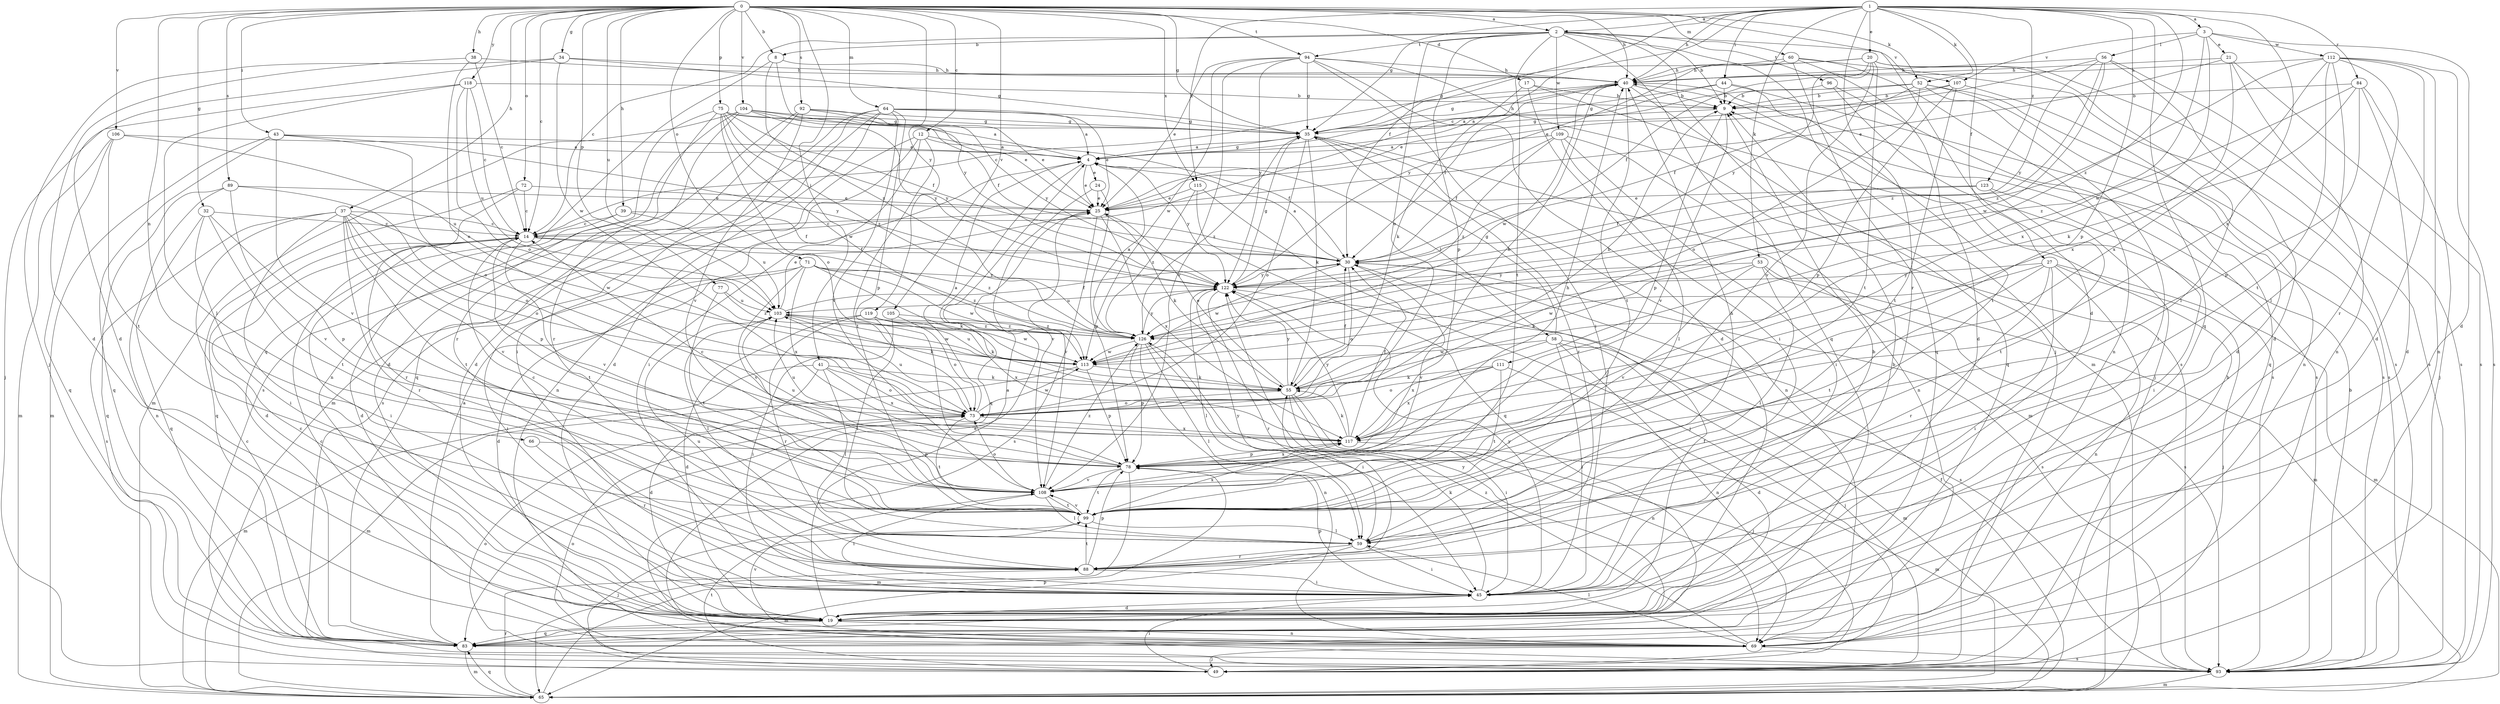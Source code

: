 strict digraph  {
0;
1;
2;
3;
4;
8;
9;
12;
14;
17;
19;
20;
21;
24;
25;
27;
30;
32;
34;
35;
37;
38;
39;
40;
41;
43;
44;
45;
49;
52;
53;
55;
56;
58;
59;
60;
64;
65;
66;
69;
71;
72;
73;
75;
77;
78;
83;
84;
88;
89;
92;
93;
94;
96;
99;
103;
104;
105;
106;
107;
108;
109;
111;
112;
113;
115;
117;
118;
119;
122;
123;
126;
0 -> 2  [label=a];
0 -> 8  [label=b];
0 -> 12  [label=c];
0 -> 14  [label=c];
0 -> 17  [label=d];
0 -> 19  [label=d];
0 -> 32  [label=g];
0 -> 34  [label=g];
0 -> 35  [label=g];
0 -> 37  [label=h];
0 -> 38  [label=h];
0 -> 39  [label=h];
0 -> 40  [label=h];
0 -> 41  [label=i];
0 -> 43  [label=i];
0 -> 52  [label=k];
0 -> 60  [label=m];
0 -> 64  [label=m];
0 -> 66  [label=n];
0 -> 71  [label=o];
0 -> 72  [label=o];
0 -> 75  [label=p];
0 -> 77  [label=p];
0 -> 89  [label=s];
0 -> 92  [label=s];
0 -> 94  [label=t];
0 -> 103  [label=u];
0 -> 104  [label=v];
0 -> 105  [label=v];
0 -> 106  [label=v];
0 -> 115  [label=x];
0 -> 118  [label=y];
0 -> 119  [label=y];
1 -> 2  [label=a];
1 -> 3  [label=a];
1 -> 14  [label=c];
1 -> 20  [label=e];
1 -> 27  [label=f];
1 -> 30  [label=f];
1 -> 35  [label=g];
1 -> 40  [label=h];
1 -> 44  [label=i];
1 -> 52  [label=k];
1 -> 53  [label=k];
1 -> 78  [label=p];
1 -> 83  [label=q];
1 -> 84  [label=r];
1 -> 88  [label=r];
1 -> 115  [label=x];
1 -> 117  [label=x];
1 -> 123  [label=z];
1 -> 126  [label=z];
2 -> 8  [label=b];
2 -> 9  [label=b];
2 -> 14  [label=c];
2 -> 49  [label=j];
2 -> 65  [label=m];
2 -> 73  [label=o];
2 -> 78  [label=p];
2 -> 83  [label=q];
2 -> 94  [label=t];
2 -> 96  [label=t];
2 -> 99  [label=t];
2 -> 107  [label=v];
2 -> 109  [label=w];
3 -> 19  [label=d];
3 -> 21  [label=e];
3 -> 56  [label=l];
3 -> 107  [label=v];
3 -> 111  [label=w];
3 -> 112  [label=w];
3 -> 117  [label=x];
4 -> 24  [label=e];
4 -> 25  [label=e];
4 -> 35  [label=g];
4 -> 58  [label=l];
4 -> 83  [label=q];
4 -> 122  [label=y];
8 -> 40  [label=h];
8 -> 83  [label=q];
8 -> 122  [label=y];
8 -> 126  [label=z];
9 -> 35  [label=g];
9 -> 78  [label=p];
9 -> 108  [label=v];
12 -> 4  [label=a];
12 -> 30  [label=f];
12 -> 45  [label=i];
12 -> 69  [label=n];
12 -> 93  [label=s];
12 -> 99  [label=t];
14 -> 30  [label=f];
14 -> 45  [label=i];
14 -> 99  [label=t];
14 -> 108  [label=v];
14 -> 126  [label=z];
17 -> 9  [label=b];
17 -> 45  [label=i];
17 -> 55  [label=k];
17 -> 93  [label=s];
19 -> 4  [label=a];
19 -> 9  [label=b];
19 -> 14  [label=c];
19 -> 30  [label=f];
19 -> 69  [label=n];
19 -> 83  [label=q];
20 -> 30  [label=f];
20 -> 35  [label=g];
20 -> 40  [label=h];
20 -> 59  [label=l];
20 -> 93  [label=s];
20 -> 99  [label=t];
20 -> 108  [label=v];
20 -> 122  [label=y];
21 -> 25  [label=e];
21 -> 40  [label=h];
21 -> 69  [label=n];
21 -> 93  [label=s];
21 -> 117  [label=x];
24 -> 25  [label=e];
24 -> 78  [label=p];
24 -> 108  [label=v];
25 -> 14  [label=c];
25 -> 55  [label=k];
25 -> 93  [label=s];
25 -> 108  [label=v];
25 -> 117  [label=x];
27 -> 45  [label=i];
27 -> 49  [label=j];
27 -> 65  [label=m];
27 -> 69  [label=n];
27 -> 88  [label=r];
27 -> 99  [label=t];
27 -> 113  [label=w];
27 -> 122  [label=y];
30 -> 4  [label=a];
30 -> 73  [label=o];
30 -> 93  [label=s];
30 -> 108  [label=v];
30 -> 113  [label=w];
30 -> 122  [label=y];
32 -> 14  [label=c];
32 -> 45  [label=i];
32 -> 78  [label=p];
32 -> 83  [label=q];
32 -> 99  [label=t];
34 -> 19  [label=d];
34 -> 35  [label=g];
34 -> 40  [label=h];
34 -> 49  [label=j];
34 -> 113  [label=w];
35 -> 4  [label=a];
35 -> 40  [label=h];
35 -> 55  [label=k];
35 -> 65  [label=m];
35 -> 69  [label=n];
35 -> 73  [label=o];
35 -> 88  [label=r];
35 -> 126  [label=z];
37 -> 14  [label=c];
37 -> 19  [label=d];
37 -> 45  [label=i];
37 -> 73  [label=o];
37 -> 78  [label=p];
37 -> 88  [label=r];
37 -> 93  [label=s];
37 -> 99  [label=t];
37 -> 108  [label=v];
37 -> 113  [label=w];
38 -> 14  [label=c];
38 -> 19  [label=d];
38 -> 40  [label=h];
38 -> 73  [label=o];
39 -> 14  [label=c];
39 -> 19  [label=d];
39 -> 30  [label=f];
39 -> 103  [label=u];
40 -> 9  [label=b];
40 -> 14  [label=c];
40 -> 30  [label=f];
40 -> 35  [label=g];
40 -> 83  [label=q];
40 -> 93  [label=s];
40 -> 99  [label=t];
40 -> 113  [label=w];
41 -> 19  [label=d];
41 -> 55  [label=k];
41 -> 59  [label=l];
41 -> 65  [label=m];
41 -> 73  [label=o];
41 -> 117  [label=x];
43 -> 4  [label=a];
43 -> 65  [label=m];
43 -> 73  [label=o];
43 -> 83  [label=q];
43 -> 108  [label=v];
43 -> 122  [label=y];
44 -> 4  [label=a];
44 -> 9  [label=b];
44 -> 35  [label=g];
44 -> 83  [label=q];
44 -> 99  [label=t];
45 -> 9  [label=b];
45 -> 19  [label=d];
45 -> 55  [label=k];
45 -> 78  [label=p];
45 -> 122  [label=y];
49 -> 40  [label=h];
49 -> 45  [label=i];
49 -> 73  [label=o];
49 -> 99  [label=t];
52 -> 4  [label=a];
52 -> 9  [label=b];
52 -> 19  [label=d];
52 -> 30  [label=f];
52 -> 45  [label=i];
52 -> 73  [label=o];
52 -> 93  [label=s];
53 -> 55  [label=k];
53 -> 59  [label=l];
53 -> 65  [label=m];
53 -> 93  [label=s];
53 -> 108  [label=v];
53 -> 122  [label=y];
55 -> 9  [label=b];
55 -> 25  [label=e];
55 -> 30  [label=f];
55 -> 45  [label=i];
55 -> 49  [label=j];
55 -> 69  [label=n];
55 -> 73  [label=o];
55 -> 122  [label=y];
56 -> 19  [label=d];
56 -> 25  [label=e];
56 -> 40  [label=h];
56 -> 93  [label=s];
56 -> 113  [label=w];
56 -> 122  [label=y];
56 -> 126  [label=z];
58 -> 35  [label=g];
58 -> 45  [label=i];
58 -> 49  [label=j];
58 -> 65  [label=m];
58 -> 69  [label=n];
58 -> 113  [label=w];
58 -> 117  [label=x];
59 -> 40  [label=h];
59 -> 45  [label=i];
59 -> 65  [label=m];
59 -> 88  [label=r];
59 -> 122  [label=y];
60 -> 19  [label=d];
60 -> 40  [label=h];
60 -> 69  [label=n];
60 -> 83  [label=q];
60 -> 93  [label=s];
60 -> 122  [label=y];
64 -> 4  [label=a];
64 -> 19  [label=d];
64 -> 25  [label=e];
64 -> 35  [label=g];
64 -> 45  [label=i];
64 -> 65  [label=m];
64 -> 78  [label=p];
64 -> 83  [label=q];
64 -> 108  [label=v];
65 -> 30  [label=f];
65 -> 78  [label=p];
65 -> 83  [label=q];
65 -> 88  [label=r];
66 -> 78  [label=p];
66 -> 88  [label=r];
69 -> 14  [label=c];
69 -> 25  [label=e];
69 -> 49  [label=j];
69 -> 59  [label=l];
69 -> 93  [label=s];
69 -> 108  [label=v];
69 -> 126  [label=z];
71 -> 19  [label=d];
71 -> 45  [label=i];
71 -> 55  [label=k];
71 -> 108  [label=v];
71 -> 113  [label=w];
71 -> 117  [label=x];
71 -> 122  [label=y];
71 -> 126  [label=z];
72 -> 14  [label=c];
72 -> 25  [label=e];
72 -> 83  [label=q];
72 -> 88  [label=r];
73 -> 4  [label=a];
73 -> 40  [label=h];
73 -> 99  [label=t];
73 -> 103  [label=u];
73 -> 113  [label=w];
73 -> 117  [label=x];
75 -> 4  [label=a];
75 -> 19  [label=d];
75 -> 30  [label=f];
75 -> 35  [label=g];
75 -> 73  [label=o];
75 -> 88  [label=r];
75 -> 113  [label=w];
75 -> 122  [label=y];
75 -> 126  [label=z];
77 -> 99  [label=t];
77 -> 103  [label=u];
77 -> 126  [label=z];
78 -> 14  [label=c];
78 -> 65  [label=m];
78 -> 99  [label=t];
78 -> 103  [label=u];
78 -> 108  [label=v];
78 -> 117  [label=x];
83 -> 4  [label=a];
83 -> 14  [label=c];
83 -> 65  [label=m];
83 -> 122  [label=y];
84 -> 9  [label=b];
84 -> 19  [label=d];
84 -> 49  [label=j];
84 -> 55  [label=k];
84 -> 78  [label=p];
84 -> 126  [label=z];
88 -> 45  [label=i];
88 -> 78  [label=p];
88 -> 99  [label=t];
88 -> 103  [label=u];
89 -> 25  [label=e];
89 -> 69  [label=n];
89 -> 73  [label=o];
89 -> 83  [label=q];
89 -> 108  [label=v];
92 -> 19  [label=d];
92 -> 25  [label=e];
92 -> 35  [label=g];
92 -> 93  [label=s];
92 -> 108  [label=v];
92 -> 122  [label=y];
93 -> 9  [label=b];
93 -> 65  [label=m];
93 -> 73  [label=o];
94 -> 19  [label=d];
94 -> 25  [label=e];
94 -> 35  [label=g];
94 -> 40  [label=h];
94 -> 45  [label=i];
94 -> 93  [label=s];
94 -> 108  [label=v];
94 -> 113  [label=w];
94 -> 122  [label=y];
96 -> 9  [label=b];
96 -> 49  [label=j];
96 -> 93  [label=s];
99 -> 14  [label=c];
99 -> 49  [label=j];
99 -> 59  [label=l];
99 -> 108  [label=v];
99 -> 117  [label=x];
103 -> 25  [label=e];
103 -> 30  [label=f];
103 -> 55  [label=k];
103 -> 59  [label=l];
103 -> 113  [label=w];
103 -> 126  [label=z];
104 -> 25  [label=e];
104 -> 30  [label=f];
104 -> 35  [label=g];
104 -> 65  [label=m];
104 -> 69  [label=n];
104 -> 88  [label=r];
104 -> 122  [label=y];
105 -> 45  [label=i];
105 -> 73  [label=o];
105 -> 126  [label=z];
106 -> 4  [label=a];
106 -> 65  [label=m];
106 -> 83  [label=q];
106 -> 99  [label=t];
106 -> 103  [label=u];
107 -> 9  [label=b];
107 -> 25  [label=e];
107 -> 69  [label=n];
107 -> 78  [label=p];
107 -> 99  [label=t];
108 -> 40  [label=h];
108 -> 45  [label=i];
108 -> 59  [label=l];
108 -> 73  [label=o];
108 -> 99  [label=t];
108 -> 126  [label=z];
109 -> 4  [label=a];
109 -> 30  [label=f];
109 -> 45  [label=i];
109 -> 59  [label=l];
109 -> 69  [label=n];
109 -> 126  [label=z];
111 -> 19  [label=d];
111 -> 55  [label=k];
111 -> 73  [label=o];
111 -> 99  [label=t];
111 -> 117  [label=x];
112 -> 19  [label=d];
112 -> 40  [label=h];
112 -> 59  [label=l];
112 -> 69  [label=n];
112 -> 88  [label=r];
112 -> 93  [label=s];
112 -> 99  [label=t];
112 -> 117  [label=x];
112 -> 126  [label=z];
113 -> 55  [label=k];
113 -> 65  [label=m];
113 -> 78  [label=p];
113 -> 103  [label=u];
115 -> 25  [label=e];
115 -> 49  [label=j];
115 -> 83  [label=q];
115 -> 126  [label=z];
117 -> 30  [label=f];
117 -> 55  [label=k];
117 -> 65  [label=m];
117 -> 78  [label=p];
117 -> 103  [label=u];
117 -> 122  [label=y];
118 -> 9  [label=b];
118 -> 14  [label=c];
118 -> 49  [label=j];
118 -> 59  [label=l];
118 -> 73  [label=o];
118 -> 103  [label=u];
119 -> 19  [label=d];
119 -> 55  [label=k];
119 -> 59  [label=l];
119 -> 88  [label=r];
119 -> 113  [label=w];
119 -> 117  [label=x];
119 -> 126  [label=z];
122 -> 35  [label=g];
122 -> 59  [label=l];
122 -> 88  [label=r];
122 -> 93  [label=s];
122 -> 103  [label=u];
123 -> 25  [label=e];
123 -> 30  [label=f];
123 -> 45  [label=i];
123 -> 99  [label=t];
126 -> 4  [label=a];
126 -> 45  [label=i];
126 -> 59  [label=l];
126 -> 69  [label=n];
126 -> 78  [label=p];
126 -> 113  [label=w];
126 -> 122  [label=y];
}
